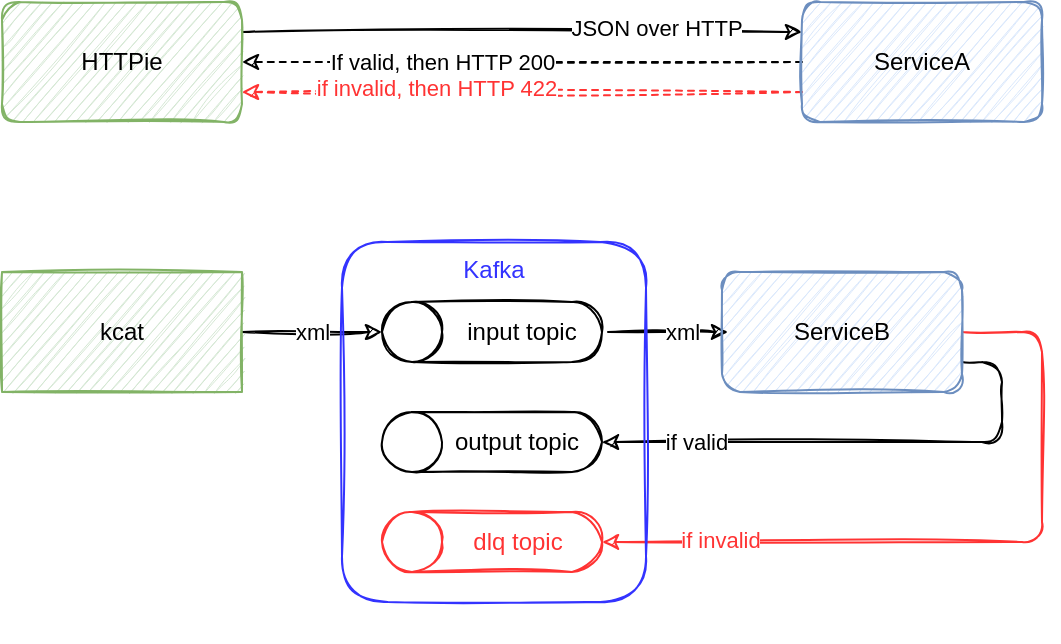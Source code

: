 <mxfile version="20.4.2" type="device"><diagram id="8p-lC2AwdFh88mKuDQkO" name="Page-1"><mxGraphModel dx="900" dy="532" grid="1" gridSize="10" guides="1" tooltips="1" connect="1" arrows="1" fold="1" page="1" pageScale="1" pageWidth="850" pageHeight="1100" math="0" shadow="0"><root><mxCell id="0"/><mxCell id="1" parent="0"/><mxCell id="rmotCwbEnxl7Q_GgQrHp-3" style="edgeStyle=orthogonalEdgeStyle;rounded=0;orthogonalLoop=1;jettySize=auto;html=1;entryX=0;entryY=0.25;entryDx=0;entryDy=0;sketch=1;exitX=1;exitY=0.25;exitDx=0;exitDy=0;" parent="1" source="rmotCwbEnxl7Q_GgQrHp-1" target="rmotCwbEnxl7Q_GgQrHp-2" edge="1"><mxGeometry relative="1" as="geometry"/></mxCell><mxCell id="rmotCwbEnxl7Q_GgQrHp-21" value="&lt;font color=&quot;#000000&quot;&gt;JSON over HTTP&lt;/font&gt;" style="edgeLabel;html=1;align=center;verticalAlign=middle;resizable=0;points=[];fontColor=#FF3333;" parent="rmotCwbEnxl7Q_GgQrHp-3" vertex="1" connectable="0"><mxGeometry x="0.35" relative="1" as="geometry"><mxPoint x="18" y="-2" as="offset"/></mxGeometry></mxCell><mxCell id="rmotCwbEnxl7Q_GgQrHp-1" value="HTTPie" style="rounded=1;whiteSpace=wrap;html=1;sketch=1;fillColor=#d5e8d4;strokeColor=#82b366;" parent="1" vertex="1"><mxGeometry x="40" y="40" width="120" height="60" as="geometry"/></mxCell><mxCell id="rmotCwbEnxl7Q_GgQrHp-19" style="edgeStyle=orthogonalEdgeStyle;rounded=0;sketch=1;orthogonalLoop=1;jettySize=auto;html=1;entryX=1;entryY=0.5;entryDx=0;entryDy=0;fontColor=#FF3333;startArrow=none;startFill=0;endArrow=classic;endFill=1;dashed=1;" parent="1" source="rmotCwbEnxl7Q_GgQrHp-2" target="rmotCwbEnxl7Q_GgQrHp-1" edge="1"><mxGeometry relative="1" as="geometry"/></mxCell><mxCell id="rmotCwbEnxl7Q_GgQrHp-22" value="If valid, then HTTP 200" style="edgeLabel;html=1;align=center;verticalAlign=middle;resizable=0;points=[];fontColor=#000000;" parent="rmotCwbEnxl7Q_GgQrHp-19" vertex="1" connectable="0"><mxGeometry x="-0.4" y="2" relative="1" as="geometry"><mxPoint x="-96" y="-2" as="offset"/></mxGeometry></mxCell><mxCell id="rmotCwbEnxl7Q_GgQrHp-20" style="edgeStyle=orthogonalEdgeStyle;rounded=0;sketch=1;orthogonalLoop=1;jettySize=auto;html=1;entryX=1;entryY=0.75;entryDx=0;entryDy=0;dashed=1;fontColor=#FF3333;startArrow=none;startFill=0;endArrow=classic;endFill=1;exitX=0;exitY=0.75;exitDx=0;exitDy=0;strokeColor=#FF3333;" parent="1" source="rmotCwbEnxl7Q_GgQrHp-2" target="rmotCwbEnxl7Q_GgQrHp-1" edge="1"><mxGeometry relative="1" as="geometry"/></mxCell><mxCell id="rmotCwbEnxl7Q_GgQrHp-23" value="if invalid, then HTTP 422" style="edgeLabel;html=1;align=center;verticalAlign=middle;resizable=0;points=[];fontColor=#FF3333;" parent="rmotCwbEnxl7Q_GgQrHp-20" vertex="1" connectable="0"><mxGeometry x="-0.083" y="6" relative="1" as="geometry"><mxPoint x="-55" y="-8" as="offset"/></mxGeometry></mxCell><mxCell id="rmotCwbEnxl7Q_GgQrHp-2" value="ServiceA" style="rounded=1;whiteSpace=wrap;html=1;sketch=1;fillColor=#dae8fc;strokeColor=#6c8ebf;" parent="1" vertex="1"><mxGeometry x="440" y="40" width="120" height="60" as="geometry"/></mxCell><mxCell id="rmotCwbEnxl7Q_GgQrHp-10" value="xml" style="edgeStyle=orthogonalEdgeStyle;rounded=0;sketch=1;orthogonalLoop=1;jettySize=auto;html=1;entryX=0.5;entryY=0;entryDx=0;entryDy=0;entryPerimeter=0;" parent="1" source="rmotCwbEnxl7Q_GgQrHp-4" target="rmotCwbEnxl7Q_GgQrHp-5" edge="1"><mxGeometry relative="1" as="geometry"/></mxCell><mxCell id="rmotCwbEnxl7Q_GgQrHp-4" value="kcat" style="rounded=0;whiteSpace=wrap;html=1;sketch=1;fillColor=#d5e8d4;strokeColor=#82b366;" parent="1" vertex="1"><mxGeometry x="40" y="175" width="120" height="60" as="geometry"/></mxCell><mxCell id="rmotCwbEnxl7Q_GgQrHp-7" value="" style="shape=cylinder3;whiteSpace=wrap;html=1;boundedLbl=1;backgroundOutline=1;size=15;rounded=1;sketch=1;rotation=-90;strokeColor=#FF3333;" parent="1" vertex="1"><mxGeometry x="270" y="255" width="30" height="110" as="geometry"/></mxCell><mxCell id="rmotCwbEnxl7Q_GgQrHp-9" value="" style="group" parent="1" vertex="1" connectable="0"><mxGeometry x="230" y="190" width="110" height="30" as="geometry"/></mxCell><mxCell id="rmotCwbEnxl7Q_GgQrHp-5" value="" style="shape=cylinder3;whiteSpace=wrap;html=1;boundedLbl=1;backgroundOutline=1;size=15;rounded=1;sketch=1;rotation=-90;" parent="rmotCwbEnxl7Q_GgQrHp-9" vertex="1"><mxGeometry x="40" y="-40" width="30" height="110" as="geometry"/></mxCell><mxCell id="rmotCwbEnxl7Q_GgQrHp-8" value="input topic" style="text;html=1;strokeColor=none;fillColor=none;align=center;verticalAlign=middle;whiteSpace=wrap;rounded=0;sketch=1;" parent="rmotCwbEnxl7Q_GgQrHp-9" vertex="1"><mxGeometry x="40" width="60" height="30" as="geometry"/></mxCell><mxCell id="rmotCwbEnxl7Q_GgQrHp-13" value="xml" style="edgeStyle=orthogonalEdgeStyle;rounded=0;sketch=1;orthogonalLoop=1;jettySize=auto;html=1;entryX=0.5;entryY=1;entryDx=0;entryDy=0;entryPerimeter=0;startArrow=classic;startFill=1;endArrow=none;endFill=0;" parent="1" edge="1"><mxGeometry x="-0.233" relative="1" as="geometry"><mxPoint x="403" y="205" as="sourcePoint"/><mxPoint x="343" y="205" as="targetPoint"/><Array as="points"><mxPoint x="383" y="205"/><mxPoint x="383" y="205"/></Array><mxPoint as="offset"/></mxGeometry></mxCell><mxCell id="rmotCwbEnxl7Q_GgQrHp-17" style="edgeStyle=orthogonalEdgeStyle;rounded=1;sketch=1;orthogonalLoop=1;jettySize=auto;html=1;entryX=1;entryY=0.5;entryDx=0;entryDy=0;fontColor=#FF3333;startArrow=none;startFill=0;endArrow=classic;endFill=1;exitX=1;exitY=0.75;exitDx=0;exitDy=0;shadow=0;" parent="1" source="rmotCwbEnxl7Q_GgQrHp-11" target="rmotCwbEnxl7Q_GgQrHp-14" edge="1"><mxGeometry relative="1" as="geometry"><Array as="points"><mxPoint x="540" y="220"/><mxPoint x="540" y="260"/></Array></mxGeometry></mxCell><mxCell id="rmotCwbEnxl7Q_GgQrHp-24" value="&lt;font color=&quot;#000000&quot;&gt;if valid&lt;/font&gt;" style="edgeLabel;html=1;align=center;verticalAlign=middle;resizable=0;points=[];fontColor=#FF3333;" parent="rmotCwbEnxl7Q_GgQrHp-17" vertex="1" connectable="0"><mxGeometry x="0.586" relative="1" as="geometry"><mxPoint x="-7" as="offset"/></mxGeometry></mxCell><mxCell id="rmotCwbEnxl7Q_GgQrHp-18" style="edgeStyle=orthogonalEdgeStyle;rounded=1;sketch=1;orthogonalLoop=1;jettySize=auto;html=1;entryX=0.5;entryY=1;entryDx=0;entryDy=0;entryPerimeter=0;fontColor=#FF3333;startArrow=none;startFill=0;endArrow=classic;endFill=1;strokeColor=#FF3333;" parent="1" source="rmotCwbEnxl7Q_GgQrHp-11" target="rmotCwbEnxl7Q_GgQrHp-7" edge="1"><mxGeometry relative="1" as="geometry"><Array as="points"><mxPoint x="560" y="205"/><mxPoint x="560" y="310"/></Array></mxGeometry></mxCell><mxCell id="rmotCwbEnxl7Q_GgQrHp-25" value="if invalid" style="edgeLabel;html=1;align=center;verticalAlign=middle;resizable=0;points=[];fontColor=#FF3333;" parent="rmotCwbEnxl7Q_GgQrHp-18" vertex="1" connectable="0"><mxGeometry x="0.68" y="1" relative="1" as="geometry"><mxPoint y="-2" as="offset"/></mxGeometry></mxCell><mxCell id="rmotCwbEnxl7Q_GgQrHp-11" value="ServiceB" style="rounded=1;whiteSpace=wrap;html=1;sketch=1;fillColor=#dae8fc;strokeColor=#6c8ebf;" parent="1" vertex="1"><mxGeometry x="400" y="175" width="120" height="60" as="geometry"/></mxCell><mxCell id="rmotCwbEnxl7Q_GgQrHp-15" value="" style="group" parent="1" vertex="1" connectable="0"><mxGeometry x="230" y="245" width="132" height="115" as="geometry"/></mxCell><mxCell id="rmotCwbEnxl7Q_GgQrHp-6" value="" style="shape=cylinder3;whiteSpace=wrap;html=1;boundedLbl=1;backgroundOutline=1;size=15;rounded=1;sketch=1;rotation=-90;" parent="rmotCwbEnxl7Q_GgQrHp-15" vertex="1"><mxGeometry x="40" y="-40" width="30" height="110" as="geometry"/></mxCell><mxCell id="rmotCwbEnxl7Q_GgQrHp-14" value="output topic" style="text;html=1;strokeColor=none;fillColor=none;align=center;verticalAlign=middle;whiteSpace=wrap;rounded=0;sketch=1;" parent="rmotCwbEnxl7Q_GgQrHp-15" vertex="1"><mxGeometry x="25" width="85" height="30" as="geometry"/></mxCell><mxCell id="rmotCwbEnxl7Q_GgQrHp-26" value="&lt;font color=&quot;#3333ff&quot;&gt;Kafka&lt;/font&gt;" style="rounded=1;whiteSpace=wrap;html=1;sketch=1;strokeColor=#3333FF;fontColor=#FF3333;fillColor=none;verticalAlign=top;" parent="rmotCwbEnxl7Q_GgQrHp-15" vertex="1"><mxGeometry x="-20" y="-85" width="152" height="180" as="geometry"/></mxCell><mxCell id="rmotCwbEnxl7Q_GgQrHp-16" value="&lt;font color=&quot;#ff3333&quot;&gt;dlq topic&lt;/font&gt;" style="text;html=1;strokeColor=none;fillColor=none;align=center;verticalAlign=middle;whiteSpace=wrap;rounded=0;sketch=1;" parent="1" vertex="1"><mxGeometry x="268" y="295" width="60" height="30" as="geometry"/></mxCell></root></mxGraphModel></diagram></mxfile>